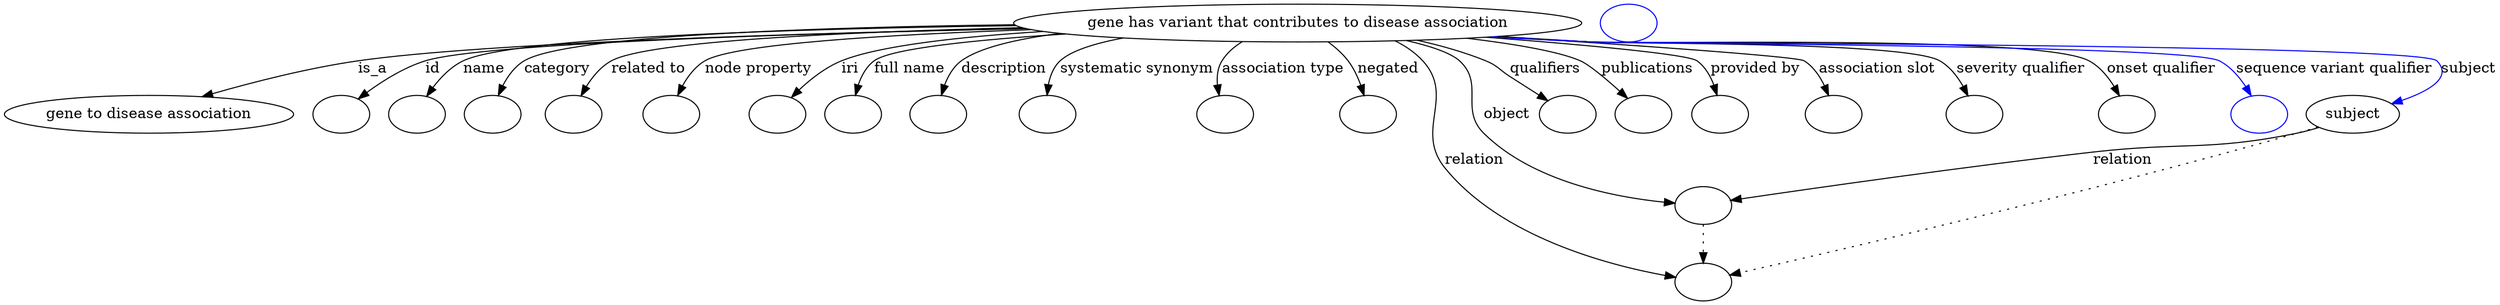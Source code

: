 digraph {
	graph [bb="0,0,1965.8,281"];
	node [label="\N"];
	"gene has variant that contributes to disease association"	 [height=0.5,
		label="gene has variant that contributes to disease association",
		pos="1035.1,263",
		width=5.6357];
	"gene to disease association"	 [height=0.5,
		pos="105.14,177",
		width=2.9207];
	"gene has variant that contributes to disease association" -> "gene to disease association"	 [label=is_a,
		lp="300.42,220",
		pos="e,152.8,193.07 838.71,258.36 653.79,253.12 390.48,243.14 288.59,227 245.68,220.2 198.4,207.17 162.58,196.12"];
	id	 [color=black,
		height=0.5,
		label="",
		pos="255.14,177",
		width=0.75];
	"gene has variant that contributes to disease association" -> id	 [color=black,
		label=id,
		lp="356.59,220",
		pos="e,274.14,190.17 843.02,257.11 657.05,250.73 396.61,239.74 350.25,227 326.1,220.36 301.11,206.92 282.81,195.65",
		style=solid];
	name	 [color=black,
		height=0.5,
		label="",
		pos="327.14,177",
		width=0.75];
	"gene has variant that contributes to disease association" -> name	 [color=black,
		label=name,
		lp="404.3,220",
		pos="e,341.12,192.75 839.64,258.18 664.86,252.87 430.07,242.92 388.83,227 373.72,221.17 359.49,210.16 348.51,199.95",
		style=solid];
	category	 [color=black,
		height=0.5,
		label="",
		pos="399.14,177",
		width=0.75];
	"gene has variant that contributes to disease association" -> category	 [color=black,
		label=category,
		lp="465.24,220",
		pos="e,408.41,194.1 837.59,258.75 678.58,254.05 475.98,244.68 440.95,227 430.12,221.53 421.03,211.88 414.12,202.5",
		style=solid];
	"related to"	 [color=black,
		height=0.5,
		label="",
		pos="471.14,177",
		width=0.75];
	"gene has variant that contributes to disease association" -> "related to"	 [color=black,
		label="related to",
		lp="534.38,220",
		pos="e,478.99,194.51 841.14,257.67 703.02,252.53 536.88,243.11 507.67,227 497.93,221.63 490.09,212.43 484.21,203.37",
		style=solid];
	"node property"	 [color=black,
		height=0.5,
		label="",
		pos="544.14,177",
		width=0.75];
	"gene has variant that contributes to disease association" -> "node property"	 [color=black,
		label="node property",
		lp="617.21,220",
		pos="e,551.12,194.44 848.43,255.91 732.73,250.2 601.74,240.82 578,227 568.62,221.54 561.3,212.32 555.89,203.28",
		style=solid];
	iri	 [color=black,
		height=0.5,
		label="",
		pos="616.14,177",
		width=0.75];
	"gene has variant that contributes to disease association" -> iri	 [color=black,
		label=iri,
		lp="691.36,220",
		pos="e,631.59,192.02 861.8,253.62 790.63,248.03 717.32,239.51 684.7,227 668,220.6 651.72,209.02 639.22,198.62",
		style=solid];
	"full name"	 [color=black,
		height=0.5,
		label="",
		pos="688.14,177",
		width=0.75];
	"gene has variant that contributes to disease association" -> "full name"	 [color=black,
		label="full name",
		lp="739.77,220",
		pos="e,692.4,195.17 875.15,251.91 801.4,245.56 727,236.89 712.89,227 705.16,221.59 699.74,213.06 695.98,204.57",
		style=solid];
	description	 [color=black,
		height=0.5,
		label="",
		pos="760.14,177",
		width=0.75];
	"gene has variant that contributes to disease association" -> description	 [color=black,
		label=description,
		lp="812.25,220",
		pos="e,763.02,194.99 870.77,252.39 831.53,247.06 796.49,239.04 780.94,227 773.78,221.46 769.06,213.01 765.96,204.62",
		style=solid];
	"systematic synonym"	 [color=black,
		height=0.5,
		label="",
		pos="842.14,177",
		width=0.75];
	"gene has variant that contributes to disease association" -> "systematic synonym"	 [color=black,
		label="systematic synonym",
		lp="913.11,220",
		pos="e,842.31,195.11 913.79,248.52 887.66,243.21 864.94,236.18 855.21,227 849.15,221.29 845.77,213.14 843.92,205.08",
		style=solid];
	"association type"	 [color=black,
		height=0.5,
		label="",
		pos="979.14,177",
		width=0.75];
	"gene has variant that contributes to disease association" -> "association type"	 [color=black,
		label="association type",
		lp="1022,220",
		pos="e,973.66,194.72 993.61,245.18 986.68,240.31 980.43,234.31 976.33,227 972.59,220.33 971.76,212.33 972.27,204.71",
		style=solid];
	negated	 [color=black,
		height=0.5,
		label="",
		pos="1075.1,177",
		width=0.75];
	"gene has variant that contributes to disease association" -> negated	 [color=black,
		label=negated,
		lp="1096.9,220",
		pos="e,1076.2,195.35 1057.1,245.07 1062.2,239.8 1067.1,233.64 1070.1,227 1073.2,220.41 1074.8,212.81 1075.6,205.56",
		style=solid];
	relation	 [color=black,
		height=0.5,
		label="",
		pos="1353.1,18",
		width=0.75];
	"gene has variant that contributes to disease association" -> relation	 [color=black,
		label=relation,
		lp="1183.5,134",
		pos="e,1328.7,25.759 1096,245.82 1106,240.96 1115.5,234.79 1123.1,227 1156.4,192.97 1130.4,163.1 1161.4,127 1204.5,76.841 1276.7,44.76 \
1319.1,29.187",
		style=solid];
	object	 [color=black,
		height=0.5,
		label="",
		pos="1353.1,91",
		width=0.75];
	"gene has variant that contributes to disease association" -> object	 [color=black,
		label=object,
		lp="1202.2,177",
		pos="e,1326.5,94.72 1115.7,246.47 1136.2,240.9 1154.6,234.24 1162.1,227 1185.2,205 1163.1,182.21 1184.9,159 1220.1,121.68 1278.5,104.33 \
1316.4,96.64",
		style=solid];
	qualifiers	 [color=black,
		height=0.5,
		label="",
		pos="1255.1,177",
		width=0.75];
	"gene has variant that contributes to disease association" -> qualifiers	 [color=black,
		label=qualifiers,
		lp="1234.2,220",
		pos="e,1237.8,190.99 1129.2,246.96 1148.8,241.9 1169.1,235.37 1187.1,227 1196.1,222.87 1214.3,209.34 1229.7,197.39",
		style=solid];
	publications	 [color=black,
		height=0.5,
		label="",
		pos="1327.1,177",
		width=0.75];
	"gene has variant that contributes to disease association" -> publications	 [color=black,
		label=publications,
		lp="1318.4,220",
		pos="e,1310.4,191.42 1159.4,248.76 1201.7,242.76 1243,235.24 1262.1,227 1270.9,223.25 1288.1,209.84 1302.7,197.86",
		style=solid];
	"provided by"	 [color=black,
		height=0.5,
		label="",
		pos="1399.1,177",
		width=0.75];
	"gene has variant that contributes to disease association" -> "provided by"	 [color=black,
		label="provided by",
		lp="1404.8,220",
		pos="e,1388.4,193.89 1184.9,250.79 1259.6,243.84 1337.5,234.96 1353.1,227 1364.5,221.22 1374.5,211.38 1382.2,201.95",
		style=solid];
	"association slot"	 [color=black,
		height=0.5,
		label="",
		pos="1471.1,177",
		width=0.75];
	"gene has variant that contributes to disease association" -> "association slot"	 [color=black,
		label="association slot",
		lp="1499.1,220",
		pos="e,1465.6,194.83 1181.1,250.48 1297.3,240.45 1440.7,227.91 1442.1,227 1450.6,221.62 1456.9,212.83 1461.4,204.1",
		style=solid];
	"severity qualifier"	 [color=black,
		height=0.5,
		label="",
		pos="1574.1,177",
		width=0.75];
	"gene has variant that contributes to disease association" -> "severity qualifier"	 [color=black,
		label="severity qualifier",
		lp="1607.4,220",
		pos="e,1569,194.92 1179.1,250.3 1201.8,248.43 1225.1,246.6 1247.1,245 1280.3,242.59 1517.9,244.69 1546.1,227 1554.6,221.72 1560.7,212.95 \
1565,204.22",
		style=solid];
	"onset qualifier"	 [color=black,
		height=0.5,
		label="",
		pos="1691.1,177",
		width=0.75];
	"gene has variant that contributes to disease association" -> "onset qualifier"	 [color=black,
		label="onset qualifier",
		lp="1714,220",
		pos="e,1684.5,194.57 1177.3,250.12 1200.7,248.24 1224.6,246.45 1247.1,245 1292.8,242.07 1618.4,249.54 1658.1,227 1667.4,221.75 1674.5,\
212.69 1679.8,203.72",
		style=solid];
	"sequence variant qualifier"	 [color=blue,
		height=0.5,
		label="",
		pos="1794.1,177",
		width=0.75];
	"gene has variant that contributes to disease association" -> "sequence variant qualifier"	 [color=blue,
		label="sequence variant qualifier",
		lp="1846.1,220",
		pos="e,1786.5,194.64 1176.2,250.04 1199.9,248.15 1224.2,246.38 1247.1,245 1303.9,241.6 1708,253.79 1758.1,227 1767.9,221.78 1775.7,212.61 \
1781.4,203.53",
		style=solid];
	subject	 [height=0.5,
		pos="1874.1,177",
		width=0.97656];
	"gene has variant that contributes to disease association" -> subject	 [color=blue,
		label=subject,
		lp="1946,220",
		pos="e,1899.6,189.58 1175.3,249.94 1199.3,248.04 1223.9,246.3 1247.1,245 1265.9,243.96 1909.1,240.44 1922.1,227 1932.4,216.5 1922,204.68 \
1908.3,195.17",
		style=solid];
	object -> relation	 [pos="e,1353.1,36.09 1353.1,72.955 1353.1,64.883 1353.1,55.176 1353.1,46.182",
		style=dotted];
	subject -> relation	 [pos="e,1378.5,24.53 1846.8,165.33 1841.4,163.13 1835.6,160.92 1830.1,159 1667.4,101.81 1468.2,48.012 1388.5,27.14",
		style=dotted];
	subject -> object	 [label=relation,
		lp="1690.5,134",
		pos="e,1379.7,95.632 1848,164.93 1842.2,162.65 1836.1,160.51 1830.1,159 1760,141.13 1740.1,150.67 1668.4,141 1567.1,127.34 1448.1,107.41 \
1389.5,97.336"];
	"gene has variant that contributes to disease association subject"	 [color=blue,
		height=0.5,
		label="",
		pos="1283.1,263",
		width=0.75];
}
